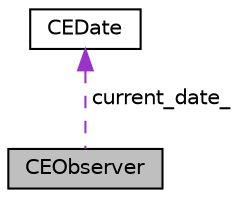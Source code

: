 digraph "CEObserver"
{
  edge [fontname="Helvetica",fontsize="10",labelfontname="Helvetica",labelfontsize="10"];
  node [fontname="Helvetica",fontsize="10",shape=record];
  Node1 [label="CEObserver",height=0.2,width=0.4,color="black", fillcolor="grey75", style="filled", fontcolor="black"];
  Node2 -> Node1 [dir="back",color="darkorchid3",fontsize="10",style="dashed",label=" current_date_" ,fontname="Helvetica"];
  Node2 [label="CEDate",height=0.2,width=0.4,color="black", fillcolor="white", style="filled",URL="$classCEDate.html",tooltip="CEDate class handles conversion between different date formats. "];
}
